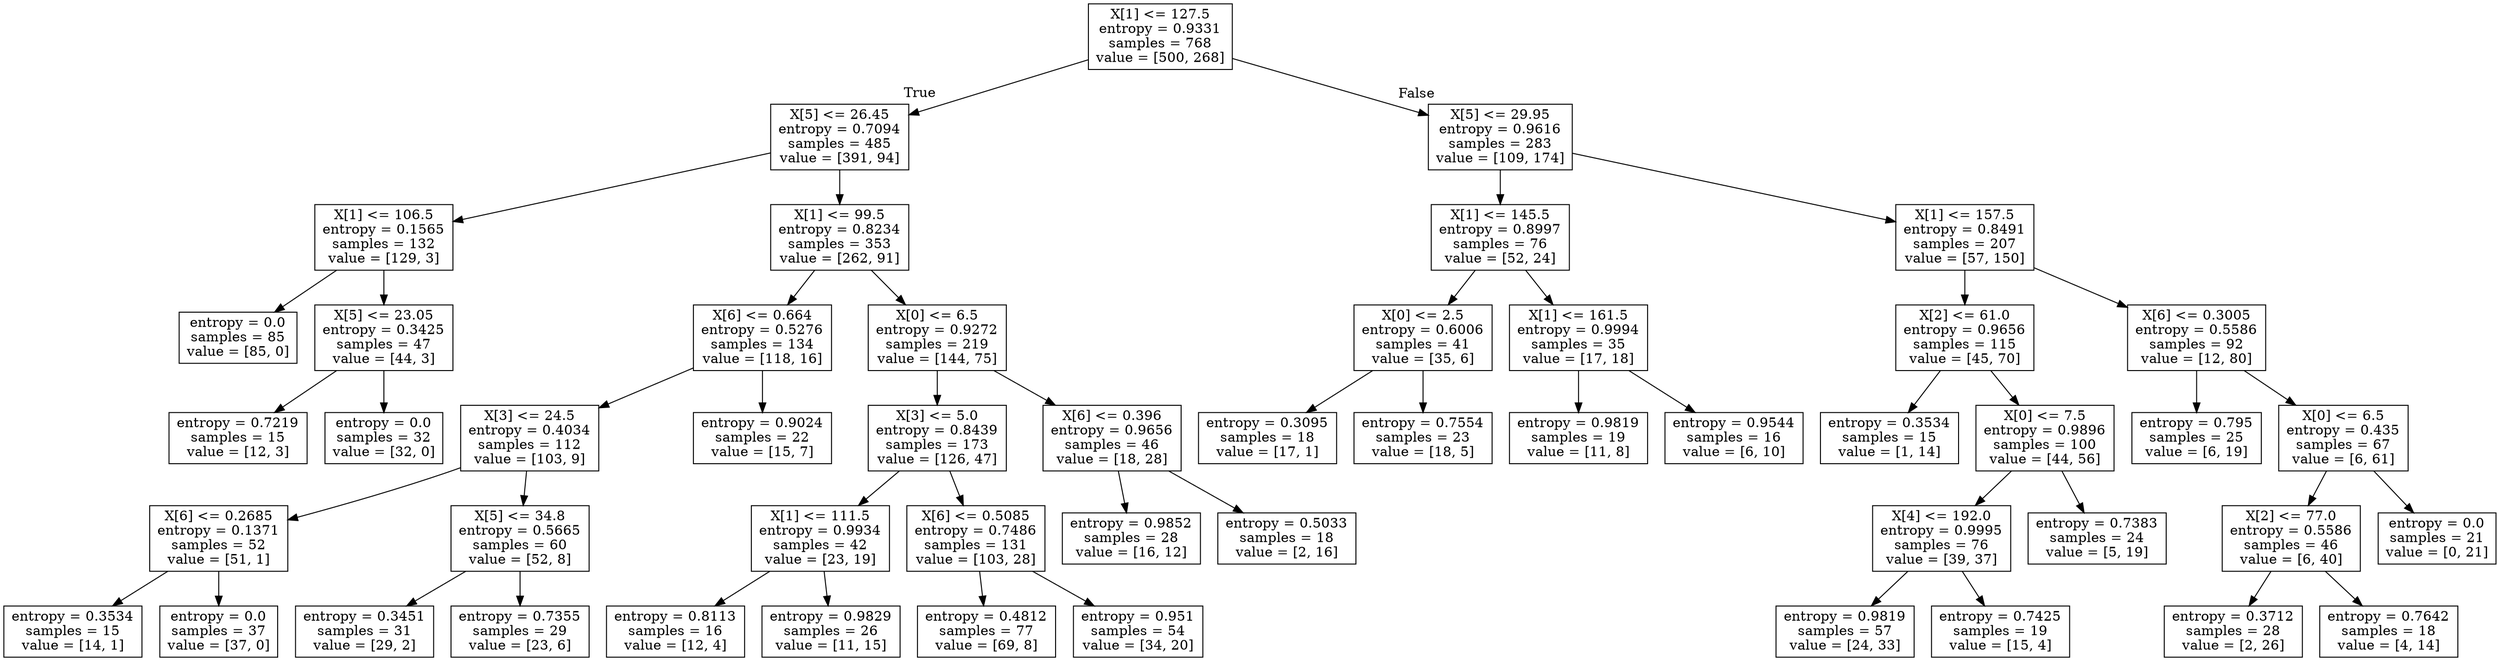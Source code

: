 digraph Tree {
node [shape=box] ;
0 [label="X[1] <= 127.5\nentropy = 0.9331\nsamples = 768\nvalue = [500, 268]"] ;
1 [label="X[5] <= 26.45\nentropy = 0.7094\nsamples = 485\nvalue = [391, 94]"] ;
0 -> 1 [labeldistance=2.5, labelangle=45, headlabel="True"] ;
3 [label="X[1] <= 106.5\nentropy = 0.1565\nsamples = 132\nvalue = [129, 3]"] ;
1 -> 3 ;
29 [label="entropy = 0.0\nsamples = 85\nvalue = [85, 0]"] ;
3 -> 29 ;
30 [label="X[5] <= 23.05\nentropy = 0.3425\nsamples = 47\nvalue = [44, 3]"] ;
3 -> 30 ;
31 [label="entropy = 0.7219\nsamples = 15\nvalue = [12, 3]"] ;
30 -> 31 ;
32 [label="entropy = 0.0\nsamples = 32\nvalue = [32, 0]"] ;
30 -> 32 ;
4 [label="X[1] <= 99.5\nentropy = 0.8234\nsamples = 353\nvalue = [262, 91]"] ;
1 -> 4 ;
7 [label="X[6] <= 0.664\nentropy = 0.5276\nsamples = 134\nvalue = [118, 16]"] ;
4 -> 7 ;
23 [label="X[3] <= 24.5\nentropy = 0.4034\nsamples = 112\nvalue = [103, 9]"] ;
7 -> 23 ;
33 [label="X[6] <= 0.2685\nentropy = 0.1371\nsamples = 52\nvalue = [51, 1]"] ;
23 -> 33 ;
43 [label="entropy = 0.3534\nsamples = 15\nvalue = [14, 1]"] ;
33 -> 43 ;
44 [label="entropy = 0.0\nsamples = 37\nvalue = [37, 0]"] ;
33 -> 44 ;
34 [label="X[5] <= 34.8\nentropy = 0.5665\nsamples = 60\nvalue = [52, 8]"] ;
23 -> 34 ;
41 [label="entropy = 0.3451\nsamples = 31\nvalue = [29, 2]"] ;
34 -> 41 ;
42 [label="entropy = 0.7355\nsamples = 29\nvalue = [23, 6]"] ;
34 -> 42 ;
24 [label="entropy = 0.9024\nsamples = 22\nvalue = [15, 7]"] ;
7 -> 24 ;
8 [label="X[0] <= 6.5\nentropy = 0.9272\nsamples = 219\nvalue = [144, 75]"] ;
4 -> 8 ;
11 [label="X[3] <= 5.0\nentropy = 0.8439\nsamples = 173\nvalue = [126, 47]"] ;
8 -> 11 ;
19 [label="X[1] <= 111.5\nentropy = 0.9934\nsamples = 42\nvalue = [23, 19]"] ;
11 -> 19 ;
35 [label="entropy = 0.8113\nsamples = 16\nvalue = [12, 4]"] ;
19 -> 35 ;
36 [label="entropy = 0.9829\nsamples = 26\nvalue = [11, 15]"] ;
19 -> 36 ;
20 [label="X[6] <= 0.5085\nentropy = 0.7486\nsamples = 131\nvalue = [103, 28]"] ;
11 -> 20 ;
21 [label="entropy = 0.4812\nsamples = 77\nvalue = [69, 8]"] ;
20 -> 21 ;
22 [label="entropy = 0.951\nsamples = 54\nvalue = [34, 20]"] ;
20 -> 22 ;
12 [label="X[6] <= 0.396\nentropy = 0.9656\nsamples = 46\nvalue = [18, 28]"] ;
8 -> 12 ;
15 [label="entropy = 0.9852\nsamples = 28\nvalue = [16, 12]"] ;
12 -> 15 ;
16 [label="entropy = 0.5033\nsamples = 18\nvalue = [2, 16]"] ;
12 -> 16 ;
2 [label="X[5] <= 29.95\nentropy = 0.9616\nsamples = 283\nvalue = [109, 174]"] ;
0 -> 2 [labeldistance=2.5, labelangle=-45, headlabel="False"] ;
5 [label="X[1] <= 145.5\nentropy = 0.8997\nsamples = 76\nvalue = [52, 24]"] ;
2 -> 5 ;
13 [label="X[0] <= 2.5\nentropy = 0.6006\nsamples = 41\nvalue = [35, 6]"] ;
5 -> 13 ;
45 [label="entropy = 0.3095\nsamples = 18\nvalue = [17, 1]"] ;
13 -> 45 ;
46 [label="entropy = 0.7554\nsamples = 23\nvalue = [18, 5]"] ;
13 -> 46 ;
14 [label="X[1] <= 161.5\nentropy = 0.9994\nsamples = 35\nvalue = [17, 18]"] ;
5 -> 14 ;
49 [label="entropy = 0.9819\nsamples = 19\nvalue = [11, 8]"] ;
14 -> 49 ;
50 [label="entropy = 0.9544\nsamples = 16\nvalue = [6, 10]"] ;
14 -> 50 ;
6 [label="X[1] <= 157.5\nentropy = 0.8491\nsamples = 207\nvalue = [57, 150]"] ;
2 -> 6 ;
9 [label="X[2] <= 61.0\nentropy = 0.9656\nsamples = 115\nvalue = [45, 70]"] ;
6 -> 9 ;
17 [label="entropy = 0.3534\nsamples = 15\nvalue = [1, 14]"] ;
9 -> 17 ;
18 [label="X[0] <= 7.5\nentropy = 0.9896\nsamples = 100\nvalue = [44, 56]"] ;
9 -> 18 ;
25 [label="X[4] <= 192.0\nentropy = 0.9995\nsamples = 76\nvalue = [39, 37]"] ;
18 -> 25 ;
27 [label="entropy = 0.9819\nsamples = 57\nvalue = [24, 33]"] ;
25 -> 27 ;
28 [label="entropy = 0.7425\nsamples = 19\nvalue = [15, 4]"] ;
25 -> 28 ;
26 [label="entropy = 0.7383\nsamples = 24\nvalue = [5, 19]"] ;
18 -> 26 ;
10 [label="X[6] <= 0.3005\nentropy = 0.5586\nsamples = 92\nvalue = [12, 80]"] ;
6 -> 10 ;
37 [label="entropy = 0.795\nsamples = 25\nvalue = [6, 19]"] ;
10 -> 37 ;
38 [label="X[0] <= 6.5\nentropy = 0.435\nsamples = 67\nvalue = [6, 61]"] ;
10 -> 38 ;
39 [label="X[2] <= 77.0\nentropy = 0.5586\nsamples = 46\nvalue = [6, 40]"] ;
38 -> 39 ;
47 [label="entropy = 0.3712\nsamples = 28\nvalue = [2, 26]"] ;
39 -> 47 ;
48 [label="entropy = 0.7642\nsamples = 18\nvalue = [4, 14]"] ;
39 -> 48 ;
40 [label="entropy = 0.0\nsamples = 21\nvalue = [0, 21]"] ;
38 -> 40 ;
}